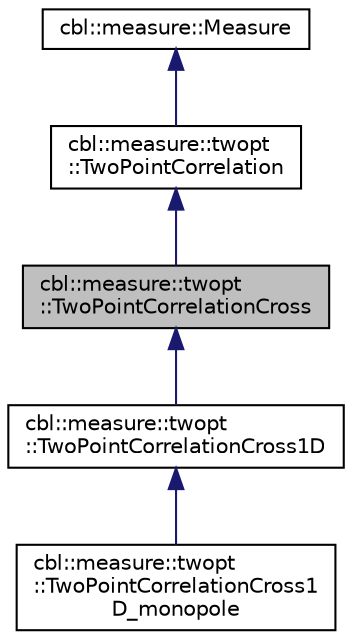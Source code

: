 digraph "cbl::measure::twopt::TwoPointCorrelationCross"
{
  edge [fontname="Helvetica",fontsize="10",labelfontname="Helvetica",labelfontsize="10"];
  node [fontname="Helvetica",fontsize="10",shape=record];
  Node0 [label="cbl::measure::twopt\l::TwoPointCorrelationCross",height=0.2,width=0.4,color="black", fillcolor="grey75", style="filled", fontcolor="black"];
  Node1 -> Node0 [dir="back",color="midnightblue",fontsize="10",style="solid",fontname="Helvetica"];
  Node1 [label="cbl::measure::twopt\l::TwoPointCorrelation",height=0.2,width=0.4,color="black", fillcolor="white", style="filled",URL="$d6/d07/classcbl_1_1measure_1_1twopt_1_1TwoPointCorrelation.html",tooltip="The class TwoPointCorrelation. "];
  Node2 -> Node1 [dir="back",color="midnightblue",fontsize="10",style="solid",fontname="Helvetica"];
  Node2 [label="cbl::measure::Measure",height=0.2,width=0.4,color="black", fillcolor="white", style="filled",URL="$db/d0a/classcbl_1_1measure_1_1Measure.html",tooltip="The class Measure. "];
  Node0 -> Node3 [dir="back",color="midnightblue",fontsize="10",style="solid",fontname="Helvetica"];
  Node3 [label="cbl::measure::twopt\l::TwoPointCorrelationCross1D",height=0.2,width=0.4,color="black", fillcolor="white", style="filled",URL="$d8/de8/classcbl_1_1measure_1_1twopt_1_1TwoPointCorrelationCross1D.html",tooltip="The class TwoPointCorrelationCross1D. "];
  Node3 -> Node4 [dir="back",color="midnightblue",fontsize="10",style="solid",fontname="Helvetica"];
  Node4 [label="cbl::measure::twopt\l::TwoPointCorrelationCross1\lD_monopole",height=0.2,width=0.4,color="black", fillcolor="white", style="filled",URL="$d9/ddd/classcbl_1_1measure_1_1twopt_1_1TwoPointCorrelationCross1D__monopole.html",tooltip="The class TwoPointCorrelationCross1D_monopole. "];
}
